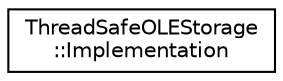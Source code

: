 digraph "类继承关系图"
{
  edge [fontname="Helvetica",fontsize="10",labelfontname="Helvetica",labelfontsize="10"];
  node [fontname="Helvetica",fontsize="10",shape=record];
  rankdir="LR";
  Node0 [label="ThreadSafeOLEStorage\l::Implementation",height=0.2,width=0.4,color="black", fillcolor="white", style="filled",URL="$struct_thread_safe_o_l_e_storage_1_1_implementation.html"];
}
